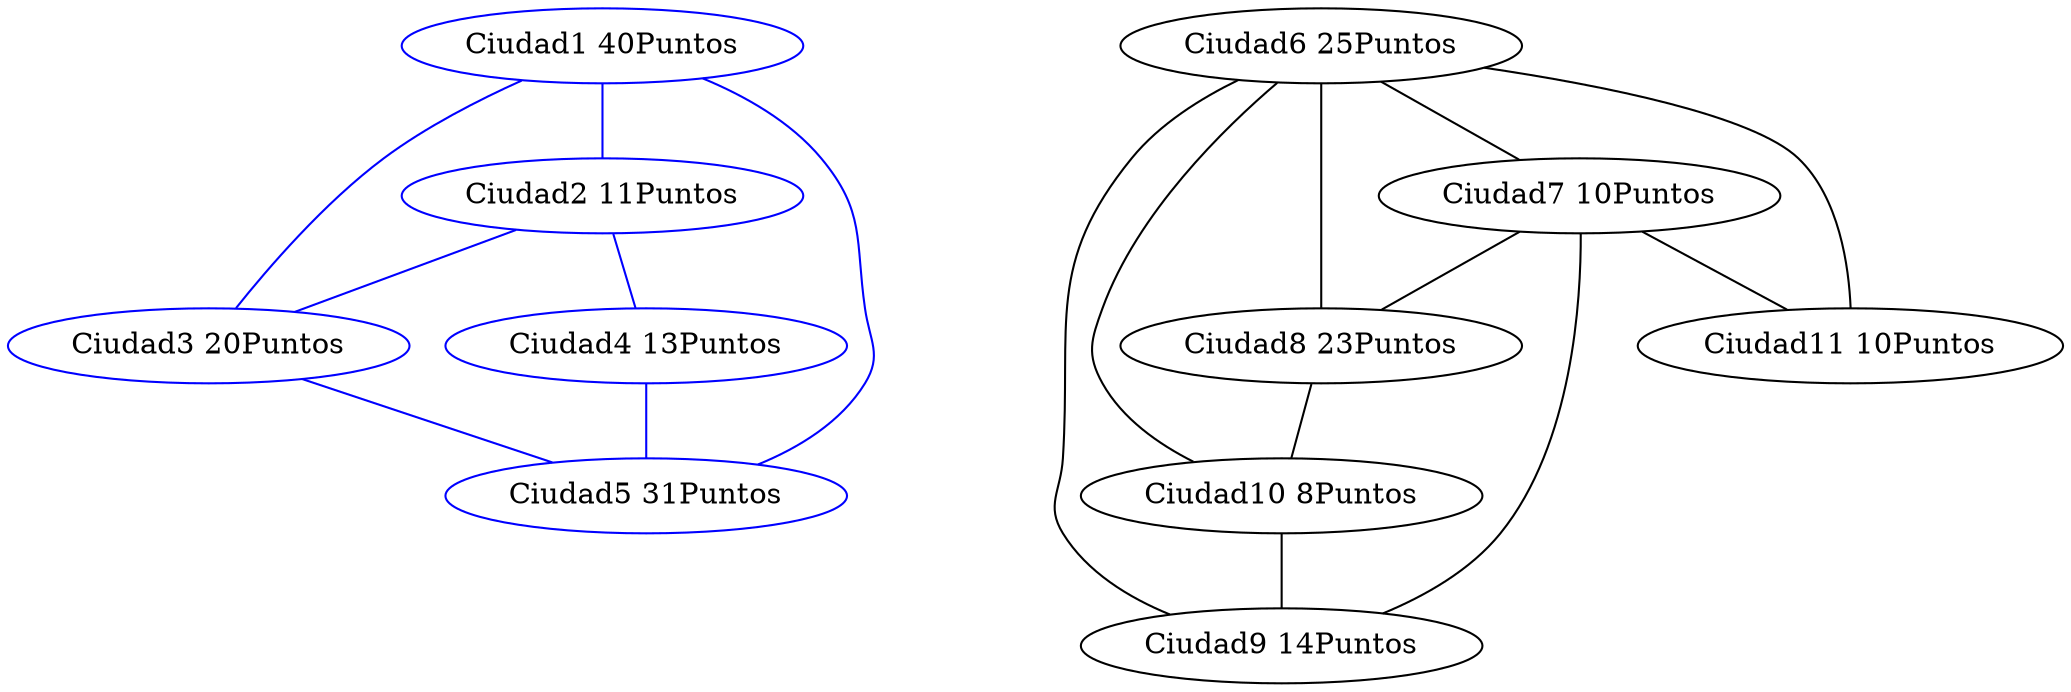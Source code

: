 strict graph G {
  1 [ color="blue" label="Ciudad1 40Puntos" ];
  2 [ color="blue" label="Ciudad2 11Puntos" ];
  3 [ color="blue" label="Ciudad3 20Puntos" ];
  4 [ color="blue" label="Ciudad4 13Puntos" ];
  5 [ color="blue" label="Ciudad5 31Puntos" ];
  6 [ label="Ciudad6 25Puntos" ];
  7 [ label="Ciudad7 10Puntos" ];
  8 [ label="Ciudad8 23Puntos" ];
  9 [ label="Ciudad9 14Puntos" ];
  10 [ label="Ciudad10 8Puntos" ];
  11 [ label="Ciudad11 10Puntos" ];
  1 -- 2 [ color="blue" ];
  2 -- 3 [ color="blue" ];
  3 -- 5 [ color="blue" ];
  2 -- 4 [ color="blue" ];
  4 -- 5 [ color="blue" ];
  1 -- 3 [ color="blue" ];
  5 -- 1 [ color="blue" ];
  6 -- 8 [ ];
  9 -- 6 [ ];
  8 -- 10 [ ];
  10 -- 9 [ ];
  6 -- 10 [ ];
  6 -- 7 [ ];
  7 -- 9 [ ];
  7 -- 11 [ ];
  11 -- 6 [ ];
  7 -- 8 [ ];
}
